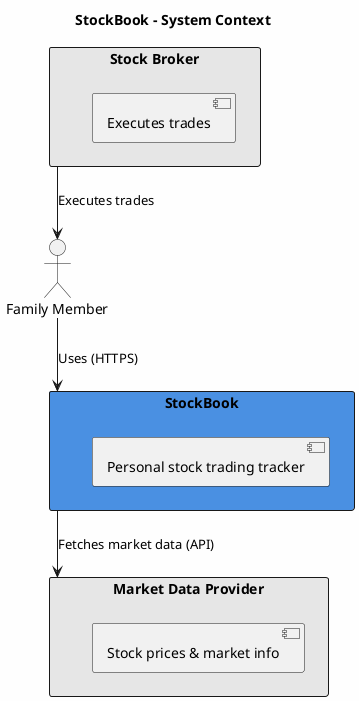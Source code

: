 @startuml 01_c1_system_context
skinparam backgroundColor #FEFEFE

title StockBook - System Context

actor "Family Member" as user
rectangle "StockBook" as stockbook #4A90E2 {
  [Personal stock trading tracker]
}

rectangle "Market Data Provider" as market_data #E6E6E6 {
  [Stock prices & market info]
}

rectangle "Stock Broker" as broker #E6E6E6 {
  [Executes trades]
}

user --> stockbook : Uses (HTTPS)
stockbook --> market_data : Fetches market data (API)
broker --> user : Executes trades

@enduml
